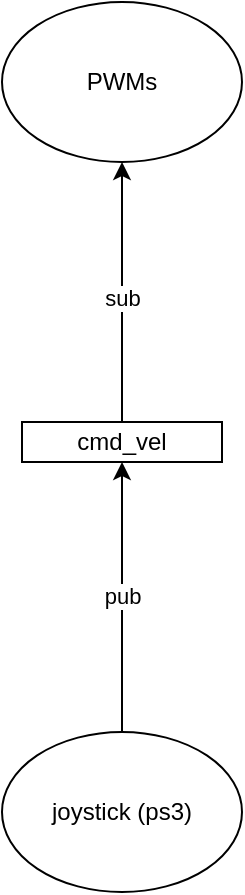<mxfile version="17.1.2" type="github">
  <diagram name="Page-1" id="42789a77-a242-8287-6e28-9cd8cfd52e62">
    <mxGraphModel dx="1038" dy="603" grid="1" gridSize="10" guides="1" tooltips="1" connect="1" arrows="1" fold="1" page="1" pageScale="1" pageWidth="1100" pageHeight="850" background="none" math="0" shadow="0">
      <root>
        <mxCell id="0" />
        <mxCell id="1" parent="0" />
        <mxCell id="3aBr8C6IXWb7wkNO5XYF-5" value="" style="group" vertex="1" connectable="0" parent="1">
          <mxGeometry x="590" y="50" width="120" height="220" as="geometry" />
        </mxCell>
        <mxCell id="3aBr8C6IXWb7wkNO5XYF-2" value="cmd_vel" style="rounded=0;whiteSpace=wrap;html=1;" vertex="1" parent="3aBr8C6IXWb7wkNO5XYF-5">
          <mxGeometry x="10" y="200" width="100" height="20" as="geometry" />
        </mxCell>
        <mxCell id="3aBr8C6IXWb7wkNO5XYF-1" value="PWMs" style="ellipse;whiteSpace=wrap;html=1;" vertex="1" parent="3aBr8C6IXWb7wkNO5XYF-5">
          <mxGeometry y="-10" width="120" height="80" as="geometry" />
        </mxCell>
        <mxCell id="3aBr8C6IXWb7wkNO5XYF-3" value="" style="endArrow=classic;html=1;rounded=0;exitX=0.5;exitY=0;exitDx=0;exitDy=0;entryX=0.5;entryY=1;entryDx=0;entryDy=0;" edge="1" parent="3aBr8C6IXWb7wkNO5XYF-5" source="3aBr8C6IXWb7wkNO5XYF-2" target="3aBr8C6IXWb7wkNO5XYF-1">
          <mxGeometry width="50" height="50" relative="1" as="geometry">
            <mxPoint x="20" y="260" as="sourcePoint" />
            <mxPoint x="140" y="190" as="targetPoint" />
          </mxGeometry>
        </mxCell>
        <mxCell id="3aBr8C6IXWb7wkNO5XYF-4" value="sub" style="edgeLabel;html=1;align=center;verticalAlign=middle;resizable=0;points=[];" vertex="1" connectable="0" parent="3aBr8C6IXWb7wkNO5XYF-3">
          <mxGeometry x="-0.593" y="-1" relative="1" as="geometry">
            <mxPoint x="-1" y="-36" as="offset" />
          </mxGeometry>
        </mxCell>
        <mxCell id="3aBr8C6IXWb7wkNO5XYF-9" value="" style="group" vertex="1" connectable="0" parent="1">
          <mxGeometry x="590" y="365" width="120" height="120" as="geometry" />
        </mxCell>
        <mxCell id="3aBr8C6IXWb7wkNO5XYF-6" value="joystick (ps3)" style="ellipse;whiteSpace=wrap;html=1;" vertex="1" parent="3aBr8C6IXWb7wkNO5XYF-9">
          <mxGeometry y="40" width="120" height="80" as="geometry" />
        </mxCell>
        <mxCell id="3aBr8C6IXWb7wkNO5XYF-10" value="" style="endArrow=classic;html=1;rounded=0;exitX=0.5;exitY=0;exitDx=0;exitDy=0;entryX=0.5;entryY=1;entryDx=0;entryDy=0;" edge="1" parent="1" source="3aBr8C6IXWb7wkNO5XYF-6" target="3aBr8C6IXWb7wkNO5XYF-2">
          <mxGeometry width="50" height="50" relative="1" as="geometry">
            <mxPoint x="500" y="290" as="sourcePoint" />
            <mxPoint x="550" y="240" as="targetPoint" />
          </mxGeometry>
        </mxCell>
        <mxCell id="3aBr8C6IXWb7wkNO5XYF-12" value="pub&lt;br&gt;" style="edgeLabel;html=1;align=center;verticalAlign=middle;resizable=0;points=[];" vertex="1" connectable="0" parent="3aBr8C6IXWb7wkNO5XYF-10">
          <mxGeometry x="-0.217" y="1" relative="1" as="geometry">
            <mxPoint x="1" y="-15" as="offset" />
          </mxGeometry>
        </mxCell>
      </root>
    </mxGraphModel>
  </diagram>
</mxfile>
